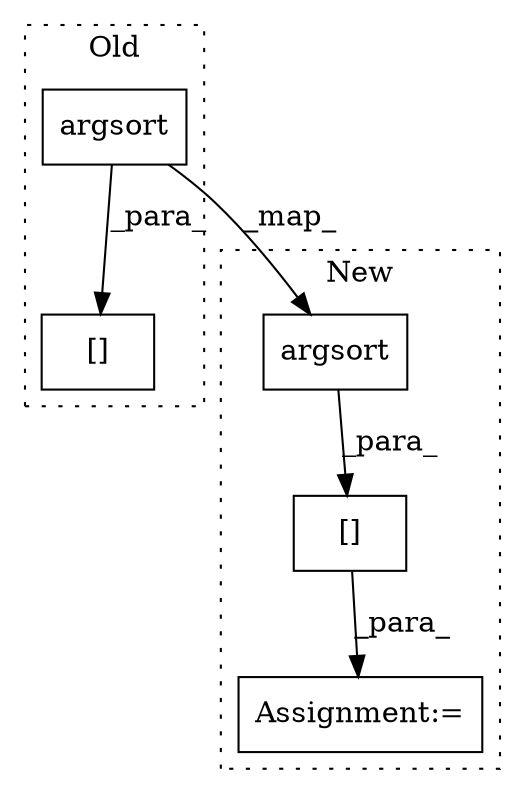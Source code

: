 digraph G {
subgraph cluster0 {
1 [label="argsort" a="32" s="1487" l="9" shape="box"];
4 [label="[]" a="2" s="1454,1496" l="16,1" shape="box"];
label = "Old";
style="dotted";
}
subgraph cluster1 {
2 [label="argsort" a="32" s="1513" l="9" shape="box"];
3 [label="Assignment:=" a="7" s="1544" l="1" shape="box"];
5 [label="[]" a="2" s="1545,1585" l="16,1" shape="box"];
label = "New";
style="dotted";
}
1 -> 2 [label="_map_"];
1 -> 4 [label="_para_"];
2 -> 5 [label="_para_"];
5 -> 3 [label="_para_"];
}